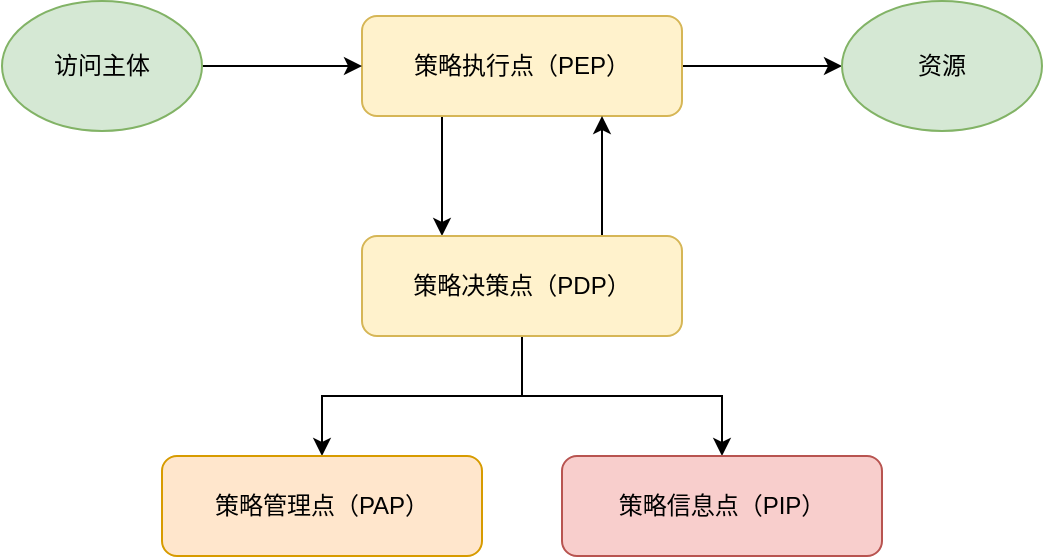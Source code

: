 <mxfile version="21.1.2" type="github">
  <diagram name="第 1 页" id="MIiz1nMFuuwnBFZu1bG-">
    <mxGraphModel dx="1434" dy="788" grid="1" gridSize="10" guides="1" tooltips="1" connect="1" arrows="1" fold="1" page="1" pageScale="1" pageWidth="827" pageHeight="1169" math="0" shadow="0">
      <root>
        <mxCell id="0" />
        <mxCell id="1" parent="0" />
        <mxCell id="UNmTOvh30nXobsrLZt_r-12" style="edgeStyle=orthogonalEdgeStyle;rounded=0;orthogonalLoop=1;jettySize=auto;html=1;exitX=1;exitY=0.5;exitDx=0;exitDy=0;entryX=0;entryY=0.5;entryDx=0;entryDy=0;" edge="1" parent="1" source="UNmTOvh30nXobsrLZt_r-3" target="UNmTOvh30nXobsrLZt_r-6">
          <mxGeometry relative="1" as="geometry" />
        </mxCell>
        <mxCell id="UNmTOvh30nXobsrLZt_r-13" style="edgeStyle=orthogonalEdgeStyle;rounded=0;orthogonalLoop=1;jettySize=auto;html=1;exitX=0.25;exitY=1;exitDx=0;exitDy=0;entryX=0.25;entryY=0;entryDx=0;entryDy=0;" edge="1" parent="1" source="UNmTOvh30nXobsrLZt_r-3" target="UNmTOvh30nXobsrLZt_r-7">
          <mxGeometry relative="1" as="geometry" />
        </mxCell>
        <mxCell id="UNmTOvh30nXobsrLZt_r-3" value="策略执行点（PEP）" style="rounded=1;whiteSpace=wrap;html=1;fillColor=#fff2cc;strokeColor=#d6b656;" vertex="1" parent="1">
          <mxGeometry x="340" y="210" width="160" height="50" as="geometry" />
        </mxCell>
        <mxCell id="UNmTOvh30nXobsrLZt_r-10" style="edgeStyle=orthogonalEdgeStyle;rounded=0;orthogonalLoop=1;jettySize=auto;html=1;exitX=1;exitY=0.5;exitDx=0;exitDy=0;entryX=0;entryY=0.5;entryDx=0;entryDy=0;" edge="1" parent="1" source="UNmTOvh30nXobsrLZt_r-5" target="UNmTOvh30nXobsrLZt_r-3">
          <mxGeometry relative="1" as="geometry" />
        </mxCell>
        <mxCell id="UNmTOvh30nXobsrLZt_r-5" value="访问主体" style="ellipse;whiteSpace=wrap;html=1;fillColor=#d5e8d4;strokeColor=#82b366;" vertex="1" parent="1">
          <mxGeometry x="160" y="202.5" width="100" height="65" as="geometry" />
        </mxCell>
        <mxCell id="UNmTOvh30nXobsrLZt_r-6" value="资源" style="ellipse;whiteSpace=wrap;html=1;fillColor=#d5e8d4;strokeColor=#82b366;" vertex="1" parent="1">
          <mxGeometry x="580" y="202.5" width="100" height="65" as="geometry" />
        </mxCell>
        <mxCell id="UNmTOvh30nXobsrLZt_r-14" style="edgeStyle=orthogonalEdgeStyle;rounded=0;orthogonalLoop=1;jettySize=auto;html=1;exitX=0.75;exitY=0;exitDx=0;exitDy=0;entryX=0.75;entryY=1;entryDx=0;entryDy=0;" edge="1" parent="1" source="UNmTOvh30nXobsrLZt_r-7" target="UNmTOvh30nXobsrLZt_r-3">
          <mxGeometry relative="1" as="geometry" />
        </mxCell>
        <mxCell id="UNmTOvh30nXobsrLZt_r-15" style="edgeStyle=orthogonalEdgeStyle;rounded=0;orthogonalLoop=1;jettySize=auto;html=1;exitX=0.5;exitY=1;exitDx=0;exitDy=0;entryX=0.5;entryY=0;entryDx=0;entryDy=0;" edge="1" parent="1" source="UNmTOvh30nXobsrLZt_r-7" target="UNmTOvh30nXobsrLZt_r-8">
          <mxGeometry relative="1" as="geometry" />
        </mxCell>
        <mxCell id="UNmTOvh30nXobsrLZt_r-16" style="edgeStyle=orthogonalEdgeStyle;rounded=0;orthogonalLoop=1;jettySize=auto;html=1;exitX=0.5;exitY=1;exitDx=0;exitDy=0;entryX=0.5;entryY=0;entryDx=0;entryDy=0;" edge="1" parent="1" source="UNmTOvh30nXobsrLZt_r-7" target="UNmTOvh30nXobsrLZt_r-9">
          <mxGeometry relative="1" as="geometry" />
        </mxCell>
        <mxCell id="UNmTOvh30nXobsrLZt_r-7" value="策略决策点（PDP）" style="rounded=1;whiteSpace=wrap;html=1;fillColor=#fff2cc;strokeColor=#d6b656;" vertex="1" parent="1">
          <mxGeometry x="340" y="320" width="160" height="50" as="geometry" />
        </mxCell>
        <mxCell id="UNmTOvh30nXobsrLZt_r-8" value="策略管理点（PAP）" style="rounded=1;whiteSpace=wrap;html=1;fillColor=#ffe6cc;strokeColor=#d79b00;" vertex="1" parent="1">
          <mxGeometry x="240" y="430" width="160" height="50" as="geometry" />
        </mxCell>
        <mxCell id="UNmTOvh30nXobsrLZt_r-9" value="策略信息点（PIP）" style="rounded=1;whiteSpace=wrap;html=1;fillColor=#f8cecc;strokeColor=#b85450;" vertex="1" parent="1">
          <mxGeometry x="440" y="430" width="160" height="50" as="geometry" />
        </mxCell>
      </root>
    </mxGraphModel>
  </diagram>
</mxfile>
